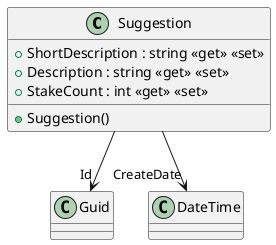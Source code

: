 @startuml
class Suggestion {
    + Suggestion()
    + ShortDescription : string <<get>> <<set>>
    + Description : string <<get>> <<set>>
    + StakeCount : int <<get>> <<set>>
}
Suggestion --> "Id" Guid
Suggestion --> "CreateDate" DateTime
@enduml
